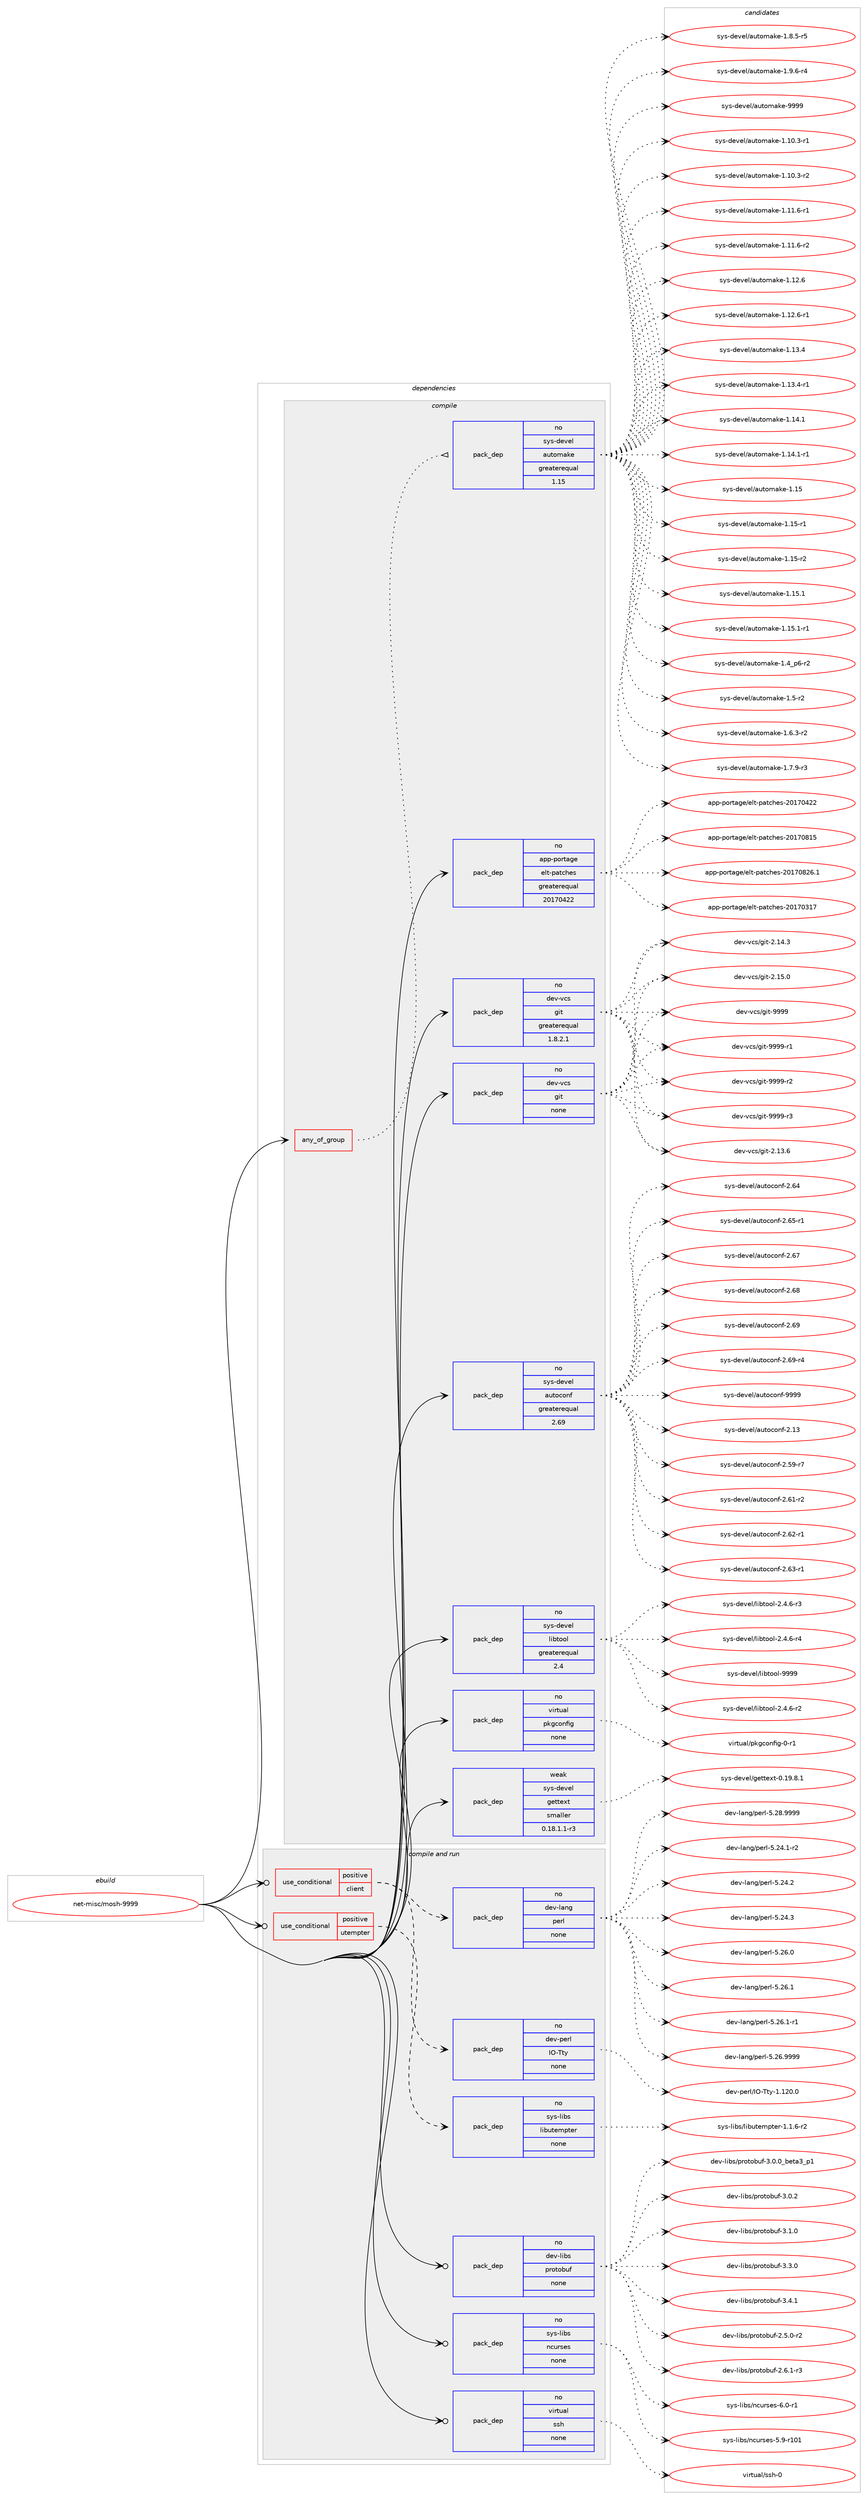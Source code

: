 digraph prolog {

# *************
# Graph options
# *************

newrank=true;
concentrate=true;
compound=true;
graph [rankdir=LR,fontname=Helvetica,fontsize=10,ranksep=1.5];#, ranksep=2.5, nodesep=0.2];
edge  [arrowhead=vee];
node  [fontname=Helvetica,fontsize=10];

# **********
# The ebuild
# **********

subgraph cluster_leftcol {
color=gray;
rank=same;
label=<<i>ebuild</i>>;
id [label="net-misc/mosh-9999", color=red, width=4, href="../net-misc/mosh-9999.svg"];
}

# ****************
# The dependencies
# ****************

subgraph cluster_midcol {
color=gray;
label=<<i>dependencies</i>>;
subgraph cluster_compile {
fillcolor="#eeeeee";
style=filled;
label=<<i>compile</i>>;
subgraph any7052 {
dependency427526 [label=<<TABLE BORDER="0" CELLBORDER="1" CELLSPACING="0" CELLPADDING="4"><TR><TD CELLPADDING="10">any_of_group</TD></TR></TABLE>>, shape=none, color=red];subgraph pack314388 {
dependency427527 [label=<<TABLE BORDER="0" CELLBORDER="1" CELLSPACING="0" CELLPADDING="4" WIDTH="220"><TR><TD ROWSPAN="6" CELLPADDING="30">pack_dep</TD></TR><TR><TD WIDTH="110">no</TD></TR><TR><TD>sys-devel</TD></TR><TR><TD>automake</TD></TR><TR><TD>greaterequal</TD></TR><TR><TD>1.15</TD></TR></TABLE>>, shape=none, color=blue];
}
dependency427526:e -> dependency427527:w [weight=20,style="dotted",arrowhead="oinv"];
}
id:e -> dependency427526:w [weight=20,style="solid",arrowhead="vee"];
subgraph pack314389 {
dependency427528 [label=<<TABLE BORDER="0" CELLBORDER="1" CELLSPACING="0" CELLPADDING="4" WIDTH="220"><TR><TD ROWSPAN="6" CELLPADDING="30">pack_dep</TD></TR><TR><TD WIDTH="110">no</TD></TR><TR><TD>app-portage</TD></TR><TR><TD>elt-patches</TD></TR><TR><TD>greaterequal</TD></TR><TR><TD>20170422</TD></TR></TABLE>>, shape=none, color=blue];
}
id:e -> dependency427528:w [weight=20,style="solid",arrowhead="vee"];
subgraph pack314390 {
dependency427529 [label=<<TABLE BORDER="0" CELLBORDER="1" CELLSPACING="0" CELLPADDING="4" WIDTH="220"><TR><TD ROWSPAN="6" CELLPADDING="30">pack_dep</TD></TR><TR><TD WIDTH="110">no</TD></TR><TR><TD>dev-vcs</TD></TR><TR><TD>git</TD></TR><TR><TD>greaterequal</TD></TR><TR><TD>1.8.2.1</TD></TR></TABLE>>, shape=none, color=blue];
}
id:e -> dependency427529:w [weight=20,style="solid",arrowhead="vee"];
subgraph pack314391 {
dependency427530 [label=<<TABLE BORDER="0" CELLBORDER="1" CELLSPACING="0" CELLPADDING="4" WIDTH="220"><TR><TD ROWSPAN="6" CELLPADDING="30">pack_dep</TD></TR><TR><TD WIDTH="110">no</TD></TR><TR><TD>dev-vcs</TD></TR><TR><TD>git</TD></TR><TR><TD>none</TD></TR><TR><TD></TD></TR></TABLE>>, shape=none, color=blue];
}
id:e -> dependency427530:w [weight=20,style="solid",arrowhead="vee"];
subgraph pack314392 {
dependency427531 [label=<<TABLE BORDER="0" CELLBORDER="1" CELLSPACING="0" CELLPADDING="4" WIDTH="220"><TR><TD ROWSPAN="6" CELLPADDING="30">pack_dep</TD></TR><TR><TD WIDTH="110">no</TD></TR><TR><TD>sys-devel</TD></TR><TR><TD>autoconf</TD></TR><TR><TD>greaterequal</TD></TR><TR><TD>2.69</TD></TR></TABLE>>, shape=none, color=blue];
}
id:e -> dependency427531:w [weight=20,style="solid",arrowhead="vee"];
subgraph pack314393 {
dependency427532 [label=<<TABLE BORDER="0" CELLBORDER="1" CELLSPACING="0" CELLPADDING="4" WIDTH="220"><TR><TD ROWSPAN="6" CELLPADDING="30">pack_dep</TD></TR><TR><TD WIDTH="110">no</TD></TR><TR><TD>sys-devel</TD></TR><TR><TD>libtool</TD></TR><TR><TD>greaterequal</TD></TR><TR><TD>2.4</TD></TR></TABLE>>, shape=none, color=blue];
}
id:e -> dependency427532:w [weight=20,style="solid",arrowhead="vee"];
subgraph pack314394 {
dependency427533 [label=<<TABLE BORDER="0" CELLBORDER="1" CELLSPACING="0" CELLPADDING="4" WIDTH="220"><TR><TD ROWSPAN="6" CELLPADDING="30">pack_dep</TD></TR><TR><TD WIDTH="110">no</TD></TR><TR><TD>virtual</TD></TR><TR><TD>pkgconfig</TD></TR><TR><TD>none</TD></TR><TR><TD></TD></TR></TABLE>>, shape=none, color=blue];
}
id:e -> dependency427533:w [weight=20,style="solid",arrowhead="vee"];
subgraph pack314395 {
dependency427534 [label=<<TABLE BORDER="0" CELLBORDER="1" CELLSPACING="0" CELLPADDING="4" WIDTH="220"><TR><TD ROWSPAN="6" CELLPADDING="30">pack_dep</TD></TR><TR><TD WIDTH="110">weak</TD></TR><TR><TD>sys-devel</TD></TR><TR><TD>gettext</TD></TR><TR><TD>smaller</TD></TR><TR><TD>0.18.1.1-r3</TD></TR></TABLE>>, shape=none, color=blue];
}
id:e -> dependency427534:w [weight=20,style="solid",arrowhead="vee"];
}
subgraph cluster_compileandrun {
fillcolor="#eeeeee";
style=filled;
label=<<i>compile and run</i>>;
subgraph cond105893 {
dependency427535 [label=<<TABLE BORDER="0" CELLBORDER="1" CELLSPACING="0" CELLPADDING="4"><TR><TD ROWSPAN="3" CELLPADDING="10">use_conditional</TD></TR><TR><TD>positive</TD></TR><TR><TD>client</TD></TR></TABLE>>, shape=none, color=red];
subgraph pack314396 {
dependency427536 [label=<<TABLE BORDER="0" CELLBORDER="1" CELLSPACING="0" CELLPADDING="4" WIDTH="220"><TR><TD ROWSPAN="6" CELLPADDING="30">pack_dep</TD></TR><TR><TD WIDTH="110">no</TD></TR><TR><TD>dev-lang</TD></TR><TR><TD>perl</TD></TR><TR><TD>none</TD></TR><TR><TD></TD></TR></TABLE>>, shape=none, color=blue];
}
dependency427535:e -> dependency427536:w [weight=20,style="dashed",arrowhead="vee"];
subgraph pack314397 {
dependency427537 [label=<<TABLE BORDER="0" CELLBORDER="1" CELLSPACING="0" CELLPADDING="4" WIDTH="220"><TR><TD ROWSPAN="6" CELLPADDING="30">pack_dep</TD></TR><TR><TD WIDTH="110">no</TD></TR><TR><TD>dev-perl</TD></TR><TR><TD>IO-Tty</TD></TR><TR><TD>none</TD></TR><TR><TD></TD></TR></TABLE>>, shape=none, color=blue];
}
dependency427535:e -> dependency427537:w [weight=20,style="dashed",arrowhead="vee"];
}
id:e -> dependency427535:w [weight=20,style="solid",arrowhead="odotvee"];
subgraph cond105894 {
dependency427538 [label=<<TABLE BORDER="0" CELLBORDER="1" CELLSPACING="0" CELLPADDING="4"><TR><TD ROWSPAN="3" CELLPADDING="10">use_conditional</TD></TR><TR><TD>positive</TD></TR><TR><TD>utempter</TD></TR></TABLE>>, shape=none, color=red];
subgraph pack314398 {
dependency427539 [label=<<TABLE BORDER="0" CELLBORDER="1" CELLSPACING="0" CELLPADDING="4" WIDTH="220"><TR><TD ROWSPAN="6" CELLPADDING="30">pack_dep</TD></TR><TR><TD WIDTH="110">no</TD></TR><TR><TD>sys-libs</TD></TR><TR><TD>libutempter</TD></TR><TR><TD>none</TD></TR><TR><TD></TD></TR></TABLE>>, shape=none, color=blue];
}
dependency427538:e -> dependency427539:w [weight=20,style="dashed",arrowhead="vee"];
}
id:e -> dependency427538:w [weight=20,style="solid",arrowhead="odotvee"];
subgraph pack314399 {
dependency427540 [label=<<TABLE BORDER="0" CELLBORDER="1" CELLSPACING="0" CELLPADDING="4" WIDTH="220"><TR><TD ROWSPAN="6" CELLPADDING="30">pack_dep</TD></TR><TR><TD WIDTH="110">no</TD></TR><TR><TD>dev-libs</TD></TR><TR><TD>protobuf</TD></TR><TR><TD>none</TD></TR><TR><TD></TD></TR></TABLE>>, shape=none, color=blue];
}
id:e -> dependency427540:w [weight=20,style="solid",arrowhead="odotvee"];
subgraph pack314400 {
dependency427541 [label=<<TABLE BORDER="0" CELLBORDER="1" CELLSPACING="0" CELLPADDING="4" WIDTH="220"><TR><TD ROWSPAN="6" CELLPADDING="30">pack_dep</TD></TR><TR><TD WIDTH="110">no</TD></TR><TR><TD>sys-libs</TD></TR><TR><TD>ncurses</TD></TR><TR><TD>none</TD></TR><TR><TD></TD></TR></TABLE>>, shape=none, color=blue];
}
id:e -> dependency427541:w [weight=20,style="solid",arrowhead="odotvee"];
subgraph pack314401 {
dependency427542 [label=<<TABLE BORDER="0" CELLBORDER="1" CELLSPACING="0" CELLPADDING="4" WIDTH="220"><TR><TD ROWSPAN="6" CELLPADDING="30">pack_dep</TD></TR><TR><TD WIDTH="110">no</TD></TR><TR><TD>virtual</TD></TR><TR><TD>ssh</TD></TR><TR><TD>none</TD></TR><TR><TD></TD></TR></TABLE>>, shape=none, color=blue];
}
id:e -> dependency427542:w [weight=20,style="solid",arrowhead="odotvee"];
}
subgraph cluster_run {
fillcolor="#eeeeee";
style=filled;
label=<<i>run</i>>;
}
}

# **************
# The candidates
# **************

subgraph cluster_choices {
rank=same;
color=gray;
label=<<i>candidates</i>>;

subgraph choice314388 {
color=black;
nodesep=1;
choice11512111545100101118101108479711711611110997107101454946494846514511449 [label="sys-devel/automake-1.10.3-r1", color=red, width=4,href="../sys-devel/automake-1.10.3-r1.svg"];
choice11512111545100101118101108479711711611110997107101454946494846514511450 [label="sys-devel/automake-1.10.3-r2", color=red, width=4,href="../sys-devel/automake-1.10.3-r2.svg"];
choice11512111545100101118101108479711711611110997107101454946494946544511449 [label="sys-devel/automake-1.11.6-r1", color=red, width=4,href="../sys-devel/automake-1.11.6-r1.svg"];
choice11512111545100101118101108479711711611110997107101454946494946544511450 [label="sys-devel/automake-1.11.6-r2", color=red, width=4,href="../sys-devel/automake-1.11.6-r2.svg"];
choice1151211154510010111810110847971171161111099710710145494649504654 [label="sys-devel/automake-1.12.6", color=red, width=4,href="../sys-devel/automake-1.12.6.svg"];
choice11512111545100101118101108479711711611110997107101454946495046544511449 [label="sys-devel/automake-1.12.6-r1", color=red, width=4,href="../sys-devel/automake-1.12.6-r1.svg"];
choice1151211154510010111810110847971171161111099710710145494649514652 [label="sys-devel/automake-1.13.4", color=red, width=4,href="../sys-devel/automake-1.13.4.svg"];
choice11512111545100101118101108479711711611110997107101454946495146524511449 [label="sys-devel/automake-1.13.4-r1", color=red, width=4,href="../sys-devel/automake-1.13.4-r1.svg"];
choice1151211154510010111810110847971171161111099710710145494649524649 [label="sys-devel/automake-1.14.1", color=red, width=4,href="../sys-devel/automake-1.14.1.svg"];
choice11512111545100101118101108479711711611110997107101454946495246494511449 [label="sys-devel/automake-1.14.1-r1", color=red, width=4,href="../sys-devel/automake-1.14.1-r1.svg"];
choice115121115451001011181011084797117116111109971071014549464953 [label="sys-devel/automake-1.15", color=red, width=4,href="../sys-devel/automake-1.15.svg"];
choice1151211154510010111810110847971171161111099710710145494649534511449 [label="sys-devel/automake-1.15-r1", color=red, width=4,href="../sys-devel/automake-1.15-r1.svg"];
choice1151211154510010111810110847971171161111099710710145494649534511450 [label="sys-devel/automake-1.15-r2", color=red, width=4,href="../sys-devel/automake-1.15-r2.svg"];
choice1151211154510010111810110847971171161111099710710145494649534649 [label="sys-devel/automake-1.15.1", color=red, width=4,href="../sys-devel/automake-1.15.1.svg"];
choice11512111545100101118101108479711711611110997107101454946495346494511449 [label="sys-devel/automake-1.15.1-r1", color=red, width=4,href="../sys-devel/automake-1.15.1-r1.svg"];
choice115121115451001011181011084797117116111109971071014549465295112544511450 [label="sys-devel/automake-1.4_p6-r2", color=red, width=4,href="../sys-devel/automake-1.4_p6-r2.svg"];
choice11512111545100101118101108479711711611110997107101454946534511450 [label="sys-devel/automake-1.5-r2", color=red, width=4,href="../sys-devel/automake-1.5-r2.svg"];
choice115121115451001011181011084797117116111109971071014549465446514511450 [label="sys-devel/automake-1.6.3-r2", color=red, width=4,href="../sys-devel/automake-1.6.3-r2.svg"];
choice115121115451001011181011084797117116111109971071014549465546574511451 [label="sys-devel/automake-1.7.9-r3", color=red, width=4,href="../sys-devel/automake-1.7.9-r3.svg"];
choice115121115451001011181011084797117116111109971071014549465646534511453 [label="sys-devel/automake-1.8.5-r5", color=red, width=4,href="../sys-devel/automake-1.8.5-r5.svg"];
choice115121115451001011181011084797117116111109971071014549465746544511452 [label="sys-devel/automake-1.9.6-r4", color=red, width=4,href="../sys-devel/automake-1.9.6-r4.svg"];
choice115121115451001011181011084797117116111109971071014557575757 [label="sys-devel/automake-9999", color=red, width=4,href="../sys-devel/automake-9999.svg"];
dependency427527:e -> choice11512111545100101118101108479711711611110997107101454946494846514511449:w [style=dotted,weight="100"];
dependency427527:e -> choice11512111545100101118101108479711711611110997107101454946494846514511450:w [style=dotted,weight="100"];
dependency427527:e -> choice11512111545100101118101108479711711611110997107101454946494946544511449:w [style=dotted,weight="100"];
dependency427527:e -> choice11512111545100101118101108479711711611110997107101454946494946544511450:w [style=dotted,weight="100"];
dependency427527:e -> choice1151211154510010111810110847971171161111099710710145494649504654:w [style=dotted,weight="100"];
dependency427527:e -> choice11512111545100101118101108479711711611110997107101454946495046544511449:w [style=dotted,weight="100"];
dependency427527:e -> choice1151211154510010111810110847971171161111099710710145494649514652:w [style=dotted,weight="100"];
dependency427527:e -> choice11512111545100101118101108479711711611110997107101454946495146524511449:w [style=dotted,weight="100"];
dependency427527:e -> choice1151211154510010111810110847971171161111099710710145494649524649:w [style=dotted,weight="100"];
dependency427527:e -> choice11512111545100101118101108479711711611110997107101454946495246494511449:w [style=dotted,weight="100"];
dependency427527:e -> choice115121115451001011181011084797117116111109971071014549464953:w [style=dotted,weight="100"];
dependency427527:e -> choice1151211154510010111810110847971171161111099710710145494649534511449:w [style=dotted,weight="100"];
dependency427527:e -> choice1151211154510010111810110847971171161111099710710145494649534511450:w [style=dotted,weight="100"];
dependency427527:e -> choice1151211154510010111810110847971171161111099710710145494649534649:w [style=dotted,weight="100"];
dependency427527:e -> choice11512111545100101118101108479711711611110997107101454946495346494511449:w [style=dotted,weight="100"];
dependency427527:e -> choice115121115451001011181011084797117116111109971071014549465295112544511450:w [style=dotted,weight="100"];
dependency427527:e -> choice11512111545100101118101108479711711611110997107101454946534511450:w [style=dotted,weight="100"];
dependency427527:e -> choice115121115451001011181011084797117116111109971071014549465446514511450:w [style=dotted,weight="100"];
dependency427527:e -> choice115121115451001011181011084797117116111109971071014549465546574511451:w [style=dotted,weight="100"];
dependency427527:e -> choice115121115451001011181011084797117116111109971071014549465646534511453:w [style=dotted,weight="100"];
dependency427527:e -> choice115121115451001011181011084797117116111109971071014549465746544511452:w [style=dotted,weight="100"];
dependency427527:e -> choice115121115451001011181011084797117116111109971071014557575757:w [style=dotted,weight="100"];
}
subgraph choice314389 {
color=black;
nodesep=1;
choice97112112451121111141169710310147101108116451129711699104101115455048495548514955 [label="app-portage/elt-patches-20170317", color=red, width=4,href="../app-portage/elt-patches-20170317.svg"];
choice97112112451121111141169710310147101108116451129711699104101115455048495548525050 [label="app-portage/elt-patches-20170422", color=red, width=4,href="../app-portage/elt-patches-20170422.svg"];
choice97112112451121111141169710310147101108116451129711699104101115455048495548564953 [label="app-portage/elt-patches-20170815", color=red, width=4,href="../app-portage/elt-patches-20170815.svg"];
choice971121124511211111411697103101471011081164511297116991041011154550484955485650544649 [label="app-portage/elt-patches-20170826.1", color=red, width=4,href="../app-portage/elt-patches-20170826.1.svg"];
dependency427528:e -> choice97112112451121111141169710310147101108116451129711699104101115455048495548514955:w [style=dotted,weight="100"];
dependency427528:e -> choice97112112451121111141169710310147101108116451129711699104101115455048495548525050:w [style=dotted,weight="100"];
dependency427528:e -> choice97112112451121111141169710310147101108116451129711699104101115455048495548564953:w [style=dotted,weight="100"];
dependency427528:e -> choice971121124511211111411697103101471011081164511297116991041011154550484955485650544649:w [style=dotted,weight="100"];
}
subgraph choice314390 {
color=black;
nodesep=1;
choice10010111845118991154710310511645504649514654 [label="dev-vcs/git-2.13.6", color=red, width=4,href="../dev-vcs/git-2.13.6.svg"];
choice10010111845118991154710310511645504649524651 [label="dev-vcs/git-2.14.3", color=red, width=4,href="../dev-vcs/git-2.14.3.svg"];
choice10010111845118991154710310511645504649534648 [label="dev-vcs/git-2.15.0", color=red, width=4,href="../dev-vcs/git-2.15.0.svg"];
choice1001011184511899115471031051164557575757 [label="dev-vcs/git-9999", color=red, width=4,href="../dev-vcs/git-9999.svg"];
choice10010111845118991154710310511645575757574511449 [label="dev-vcs/git-9999-r1", color=red, width=4,href="../dev-vcs/git-9999-r1.svg"];
choice10010111845118991154710310511645575757574511450 [label="dev-vcs/git-9999-r2", color=red, width=4,href="../dev-vcs/git-9999-r2.svg"];
choice10010111845118991154710310511645575757574511451 [label="dev-vcs/git-9999-r3", color=red, width=4,href="../dev-vcs/git-9999-r3.svg"];
dependency427529:e -> choice10010111845118991154710310511645504649514654:w [style=dotted,weight="100"];
dependency427529:e -> choice10010111845118991154710310511645504649524651:w [style=dotted,weight="100"];
dependency427529:e -> choice10010111845118991154710310511645504649534648:w [style=dotted,weight="100"];
dependency427529:e -> choice1001011184511899115471031051164557575757:w [style=dotted,weight="100"];
dependency427529:e -> choice10010111845118991154710310511645575757574511449:w [style=dotted,weight="100"];
dependency427529:e -> choice10010111845118991154710310511645575757574511450:w [style=dotted,weight="100"];
dependency427529:e -> choice10010111845118991154710310511645575757574511451:w [style=dotted,weight="100"];
}
subgraph choice314391 {
color=black;
nodesep=1;
choice10010111845118991154710310511645504649514654 [label="dev-vcs/git-2.13.6", color=red, width=4,href="../dev-vcs/git-2.13.6.svg"];
choice10010111845118991154710310511645504649524651 [label="dev-vcs/git-2.14.3", color=red, width=4,href="../dev-vcs/git-2.14.3.svg"];
choice10010111845118991154710310511645504649534648 [label="dev-vcs/git-2.15.0", color=red, width=4,href="../dev-vcs/git-2.15.0.svg"];
choice1001011184511899115471031051164557575757 [label="dev-vcs/git-9999", color=red, width=4,href="../dev-vcs/git-9999.svg"];
choice10010111845118991154710310511645575757574511449 [label="dev-vcs/git-9999-r1", color=red, width=4,href="../dev-vcs/git-9999-r1.svg"];
choice10010111845118991154710310511645575757574511450 [label="dev-vcs/git-9999-r2", color=red, width=4,href="../dev-vcs/git-9999-r2.svg"];
choice10010111845118991154710310511645575757574511451 [label="dev-vcs/git-9999-r3", color=red, width=4,href="../dev-vcs/git-9999-r3.svg"];
dependency427530:e -> choice10010111845118991154710310511645504649514654:w [style=dotted,weight="100"];
dependency427530:e -> choice10010111845118991154710310511645504649524651:w [style=dotted,weight="100"];
dependency427530:e -> choice10010111845118991154710310511645504649534648:w [style=dotted,weight="100"];
dependency427530:e -> choice1001011184511899115471031051164557575757:w [style=dotted,weight="100"];
dependency427530:e -> choice10010111845118991154710310511645575757574511449:w [style=dotted,weight="100"];
dependency427530:e -> choice10010111845118991154710310511645575757574511450:w [style=dotted,weight="100"];
dependency427530:e -> choice10010111845118991154710310511645575757574511451:w [style=dotted,weight="100"];
}
subgraph choice314392 {
color=black;
nodesep=1;
choice115121115451001011181011084797117116111991111101024550464951 [label="sys-devel/autoconf-2.13", color=red, width=4,href="../sys-devel/autoconf-2.13.svg"];
choice1151211154510010111810110847971171161119911111010245504653574511455 [label="sys-devel/autoconf-2.59-r7", color=red, width=4,href="../sys-devel/autoconf-2.59-r7.svg"];
choice1151211154510010111810110847971171161119911111010245504654494511450 [label="sys-devel/autoconf-2.61-r2", color=red, width=4,href="../sys-devel/autoconf-2.61-r2.svg"];
choice1151211154510010111810110847971171161119911111010245504654504511449 [label="sys-devel/autoconf-2.62-r1", color=red, width=4,href="../sys-devel/autoconf-2.62-r1.svg"];
choice1151211154510010111810110847971171161119911111010245504654514511449 [label="sys-devel/autoconf-2.63-r1", color=red, width=4,href="../sys-devel/autoconf-2.63-r1.svg"];
choice115121115451001011181011084797117116111991111101024550465452 [label="sys-devel/autoconf-2.64", color=red, width=4,href="../sys-devel/autoconf-2.64.svg"];
choice1151211154510010111810110847971171161119911111010245504654534511449 [label="sys-devel/autoconf-2.65-r1", color=red, width=4,href="../sys-devel/autoconf-2.65-r1.svg"];
choice115121115451001011181011084797117116111991111101024550465455 [label="sys-devel/autoconf-2.67", color=red, width=4,href="../sys-devel/autoconf-2.67.svg"];
choice115121115451001011181011084797117116111991111101024550465456 [label="sys-devel/autoconf-2.68", color=red, width=4,href="../sys-devel/autoconf-2.68.svg"];
choice115121115451001011181011084797117116111991111101024550465457 [label="sys-devel/autoconf-2.69", color=red, width=4,href="../sys-devel/autoconf-2.69.svg"];
choice1151211154510010111810110847971171161119911111010245504654574511452 [label="sys-devel/autoconf-2.69-r4", color=red, width=4,href="../sys-devel/autoconf-2.69-r4.svg"];
choice115121115451001011181011084797117116111991111101024557575757 [label="sys-devel/autoconf-9999", color=red, width=4,href="../sys-devel/autoconf-9999.svg"];
dependency427531:e -> choice115121115451001011181011084797117116111991111101024550464951:w [style=dotted,weight="100"];
dependency427531:e -> choice1151211154510010111810110847971171161119911111010245504653574511455:w [style=dotted,weight="100"];
dependency427531:e -> choice1151211154510010111810110847971171161119911111010245504654494511450:w [style=dotted,weight="100"];
dependency427531:e -> choice1151211154510010111810110847971171161119911111010245504654504511449:w [style=dotted,weight="100"];
dependency427531:e -> choice1151211154510010111810110847971171161119911111010245504654514511449:w [style=dotted,weight="100"];
dependency427531:e -> choice115121115451001011181011084797117116111991111101024550465452:w [style=dotted,weight="100"];
dependency427531:e -> choice1151211154510010111810110847971171161119911111010245504654534511449:w [style=dotted,weight="100"];
dependency427531:e -> choice115121115451001011181011084797117116111991111101024550465455:w [style=dotted,weight="100"];
dependency427531:e -> choice115121115451001011181011084797117116111991111101024550465456:w [style=dotted,weight="100"];
dependency427531:e -> choice115121115451001011181011084797117116111991111101024550465457:w [style=dotted,weight="100"];
dependency427531:e -> choice1151211154510010111810110847971171161119911111010245504654574511452:w [style=dotted,weight="100"];
dependency427531:e -> choice115121115451001011181011084797117116111991111101024557575757:w [style=dotted,weight="100"];
}
subgraph choice314393 {
color=black;
nodesep=1;
choice1151211154510010111810110847108105981161111111084550465246544511450 [label="sys-devel/libtool-2.4.6-r2", color=red, width=4,href="../sys-devel/libtool-2.4.6-r2.svg"];
choice1151211154510010111810110847108105981161111111084550465246544511451 [label="sys-devel/libtool-2.4.6-r3", color=red, width=4,href="../sys-devel/libtool-2.4.6-r3.svg"];
choice1151211154510010111810110847108105981161111111084550465246544511452 [label="sys-devel/libtool-2.4.6-r4", color=red, width=4,href="../sys-devel/libtool-2.4.6-r4.svg"];
choice1151211154510010111810110847108105981161111111084557575757 [label="sys-devel/libtool-9999", color=red, width=4,href="../sys-devel/libtool-9999.svg"];
dependency427532:e -> choice1151211154510010111810110847108105981161111111084550465246544511450:w [style=dotted,weight="100"];
dependency427532:e -> choice1151211154510010111810110847108105981161111111084550465246544511451:w [style=dotted,weight="100"];
dependency427532:e -> choice1151211154510010111810110847108105981161111111084550465246544511452:w [style=dotted,weight="100"];
dependency427532:e -> choice1151211154510010111810110847108105981161111111084557575757:w [style=dotted,weight="100"];
}
subgraph choice314394 {
color=black;
nodesep=1;
choice11810511411611797108471121071039911111010210510345484511449 [label="virtual/pkgconfig-0-r1", color=red, width=4,href="../virtual/pkgconfig-0-r1.svg"];
dependency427533:e -> choice11810511411611797108471121071039911111010210510345484511449:w [style=dotted,weight="100"];
}
subgraph choice314395 {
color=black;
nodesep=1;
choice1151211154510010111810110847103101116116101120116454846495746564649 [label="sys-devel/gettext-0.19.8.1", color=red, width=4,href="../sys-devel/gettext-0.19.8.1.svg"];
dependency427534:e -> choice1151211154510010111810110847103101116116101120116454846495746564649:w [style=dotted,weight="100"];
}
subgraph choice314396 {
color=black;
nodesep=1;
choice100101118451089711010347112101114108455346505246494511450 [label="dev-lang/perl-5.24.1-r2", color=red, width=4,href="../dev-lang/perl-5.24.1-r2.svg"];
choice10010111845108971101034711210111410845534650524650 [label="dev-lang/perl-5.24.2", color=red, width=4,href="../dev-lang/perl-5.24.2.svg"];
choice10010111845108971101034711210111410845534650524651 [label="dev-lang/perl-5.24.3", color=red, width=4,href="../dev-lang/perl-5.24.3.svg"];
choice10010111845108971101034711210111410845534650544648 [label="dev-lang/perl-5.26.0", color=red, width=4,href="../dev-lang/perl-5.26.0.svg"];
choice10010111845108971101034711210111410845534650544649 [label="dev-lang/perl-5.26.1", color=red, width=4,href="../dev-lang/perl-5.26.1.svg"];
choice100101118451089711010347112101114108455346505446494511449 [label="dev-lang/perl-5.26.1-r1", color=red, width=4,href="../dev-lang/perl-5.26.1-r1.svg"];
choice10010111845108971101034711210111410845534650544657575757 [label="dev-lang/perl-5.26.9999", color=red, width=4,href="../dev-lang/perl-5.26.9999.svg"];
choice10010111845108971101034711210111410845534650564657575757 [label="dev-lang/perl-5.28.9999", color=red, width=4,href="../dev-lang/perl-5.28.9999.svg"];
dependency427536:e -> choice100101118451089711010347112101114108455346505246494511450:w [style=dotted,weight="100"];
dependency427536:e -> choice10010111845108971101034711210111410845534650524650:w [style=dotted,weight="100"];
dependency427536:e -> choice10010111845108971101034711210111410845534650524651:w [style=dotted,weight="100"];
dependency427536:e -> choice10010111845108971101034711210111410845534650544648:w [style=dotted,weight="100"];
dependency427536:e -> choice10010111845108971101034711210111410845534650544649:w [style=dotted,weight="100"];
dependency427536:e -> choice100101118451089711010347112101114108455346505446494511449:w [style=dotted,weight="100"];
dependency427536:e -> choice10010111845108971101034711210111410845534650544657575757:w [style=dotted,weight="100"];
dependency427536:e -> choice10010111845108971101034711210111410845534650564657575757:w [style=dotted,weight="100"];
}
subgraph choice314397 {
color=black;
nodesep=1;
choice1001011184511210111410847737945841161214549464950484648 [label="dev-perl/IO-Tty-1.120.0", color=red, width=4,href="../dev-perl/IO-Tty-1.120.0.svg"];
dependency427537:e -> choice1001011184511210111410847737945841161214549464950484648:w [style=dotted,weight="100"];
}
subgraph choice314398 {
color=black;
nodesep=1;
choice115121115451081059811547108105981171161011091121161011144549464946544511450 [label="sys-libs/libutempter-1.1.6-r2", color=red, width=4,href="../sys-libs/libutempter-1.1.6-r2.svg"];
dependency427539:e -> choice115121115451081059811547108105981171161011091121161011144549464946544511450:w [style=dotted,weight="100"];
}
subgraph choice314399 {
color=black;
nodesep=1;
choice100101118451081059811547112114111116111981171024550465346484511450 [label="dev-libs/protobuf-2.5.0-r2", color=red, width=4,href="../dev-libs/protobuf-2.5.0-r2.svg"];
choice100101118451081059811547112114111116111981171024550465446494511451 [label="dev-libs/protobuf-2.6.1-r3", color=red, width=4,href="../dev-libs/protobuf-2.6.1-r3.svg"];
choice10010111845108105981154711211411111611198117102455146484648959810111697519511249 [label="dev-libs/protobuf-3.0.0_beta3_p1", color=red, width=4,href="../dev-libs/protobuf-3.0.0_beta3_p1.svg"];
choice10010111845108105981154711211411111611198117102455146484650 [label="dev-libs/protobuf-3.0.2", color=red, width=4,href="../dev-libs/protobuf-3.0.2.svg"];
choice10010111845108105981154711211411111611198117102455146494648 [label="dev-libs/protobuf-3.1.0", color=red, width=4,href="../dev-libs/protobuf-3.1.0.svg"];
choice10010111845108105981154711211411111611198117102455146514648 [label="dev-libs/protobuf-3.3.0", color=red, width=4,href="../dev-libs/protobuf-3.3.0.svg"];
choice10010111845108105981154711211411111611198117102455146524649 [label="dev-libs/protobuf-3.4.1", color=red, width=4,href="../dev-libs/protobuf-3.4.1.svg"];
dependency427540:e -> choice100101118451081059811547112114111116111981171024550465346484511450:w [style=dotted,weight="100"];
dependency427540:e -> choice100101118451081059811547112114111116111981171024550465446494511451:w [style=dotted,weight="100"];
dependency427540:e -> choice10010111845108105981154711211411111611198117102455146484648959810111697519511249:w [style=dotted,weight="100"];
dependency427540:e -> choice10010111845108105981154711211411111611198117102455146484650:w [style=dotted,weight="100"];
dependency427540:e -> choice10010111845108105981154711211411111611198117102455146494648:w [style=dotted,weight="100"];
dependency427540:e -> choice10010111845108105981154711211411111611198117102455146514648:w [style=dotted,weight="100"];
dependency427540:e -> choice10010111845108105981154711211411111611198117102455146524649:w [style=dotted,weight="100"];
}
subgraph choice314400 {
color=black;
nodesep=1;
choice115121115451081059811547110991171141151011154553465745114494849 [label="sys-libs/ncurses-5.9-r101", color=red, width=4,href="../sys-libs/ncurses-5.9-r101.svg"];
choice11512111545108105981154711099117114115101115455446484511449 [label="sys-libs/ncurses-6.0-r1", color=red, width=4,href="../sys-libs/ncurses-6.0-r1.svg"];
dependency427541:e -> choice115121115451081059811547110991171141151011154553465745114494849:w [style=dotted,weight="100"];
dependency427541:e -> choice11512111545108105981154711099117114115101115455446484511449:w [style=dotted,weight="100"];
}
subgraph choice314401 {
color=black;
nodesep=1;
choice11810511411611797108471151151044548 [label="virtual/ssh-0", color=red, width=4,href="../virtual/ssh-0.svg"];
dependency427542:e -> choice11810511411611797108471151151044548:w [style=dotted,weight="100"];
}
}

}
